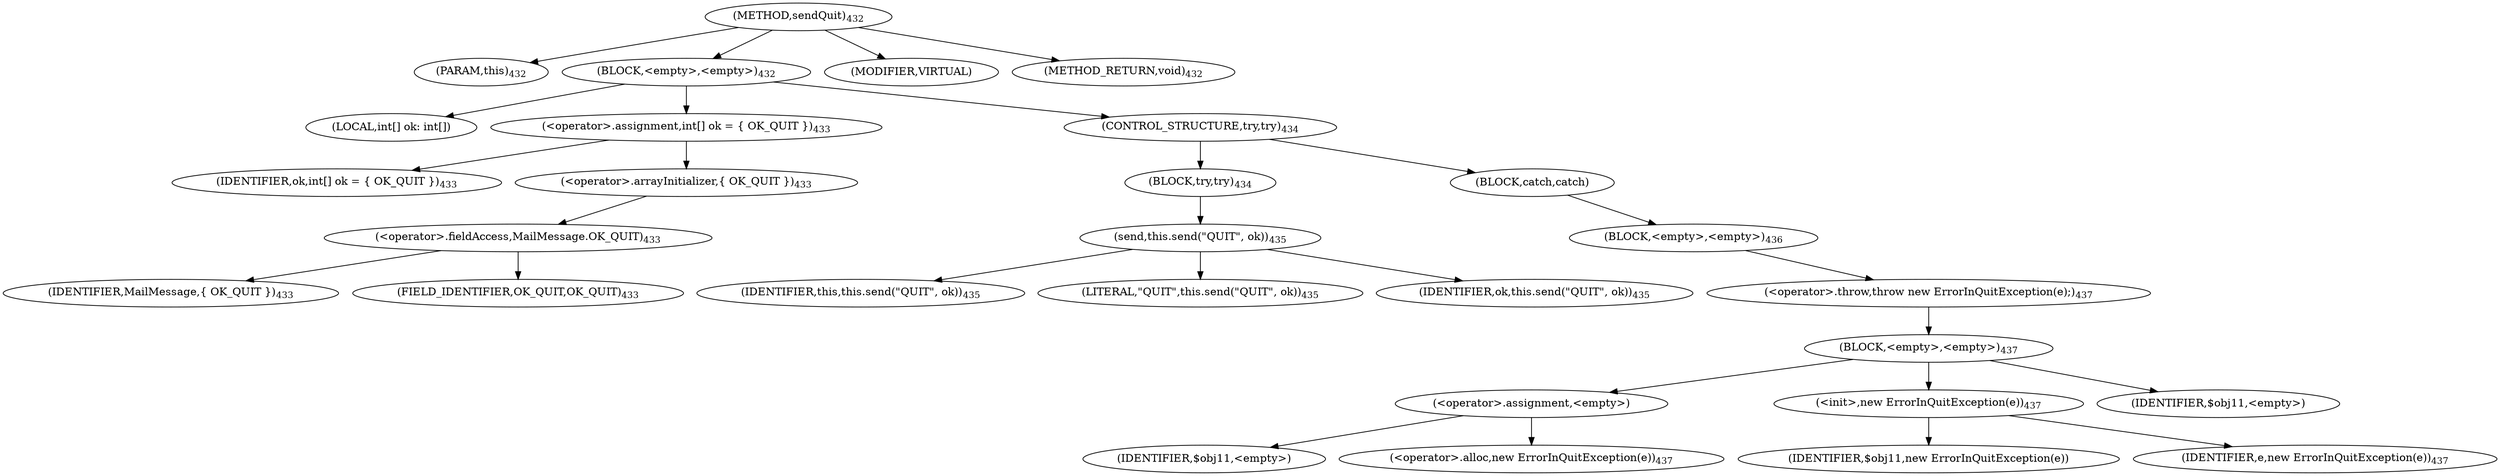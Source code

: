 digraph "sendQuit" {  
"911" [label = <(METHOD,sendQuit)<SUB>432</SUB>> ]
"69" [label = <(PARAM,this)<SUB>432</SUB>> ]
"912" [label = <(BLOCK,&lt;empty&gt;,&lt;empty&gt;)<SUB>432</SUB>> ]
"913" [label = <(LOCAL,int[] ok: int[])> ]
"914" [label = <(&lt;operator&gt;.assignment,int[] ok = { OK_QUIT })<SUB>433</SUB>> ]
"915" [label = <(IDENTIFIER,ok,int[] ok = { OK_QUIT })<SUB>433</SUB>> ]
"916" [label = <(&lt;operator&gt;.arrayInitializer,{ OK_QUIT })<SUB>433</SUB>> ]
"917" [label = <(&lt;operator&gt;.fieldAccess,MailMessage.OK_QUIT)<SUB>433</SUB>> ]
"918" [label = <(IDENTIFIER,MailMessage,{ OK_QUIT })<SUB>433</SUB>> ]
"919" [label = <(FIELD_IDENTIFIER,OK_QUIT,OK_QUIT)<SUB>433</SUB>> ]
"920" [label = <(CONTROL_STRUCTURE,try,try)<SUB>434</SUB>> ]
"921" [label = <(BLOCK,try,try)<SUB>434</SUB>> ]
"922" [label = <(send,this.send(&quot;QUIT&quot;, ok))<SUB>435</SUB>> ]
"68" [label = <(IDENTIFIER,this,this.send(&quot;QUIT&quot;, ok))<SUB>435</SUB>> ]
"923" [label = <(LITERAL,&quot;QUIT&quot;,this.send(&quot;QUIT&quot;, ok))<SUB>435</SUB>> ]
"924" [label = <(IDENTIFIER,ok,this.send(&quot;QUIT&quot;, ok))<SUB>435</SUB>> ]
"925" [label = <(BLOCK,catch,catch)> ]
"926" [label = <(BLOCK,&lt;empty&gt;,&lt;empty&gt;)<SUB>436</SUB>> ]
"927" [label = <(&lt;operator&gt;.throw,throw new ErrorInQuitException(e);)<SUB>437</SUB>> ]
"928" [label = <(BLOCK,&lt;empty&gt;,&lt;empty&gt;)<SUB>437</SUB>> ]
"929" [label = <(&lt;operator&gt;.assignment,&lt;empty&gt;)> ]
"930" [label = <(IDENTIFIER,$obj11,&lt;empty&gt;)> ]
"931" [label = <(&lt;operator&gt;.alloc,new ErrorInQuitException(e))<SUB>437</SUB>> ]
"932" [label = <(&lt;init&gt;,new ErrorInQuitException(e))<SUB>437</SUB>> ]
"933" [label = <(IDENTIFIER,$obj11,new ErrorInQuitException(e))> ]
"934" [label = <(IDENTIFIER,e,new ErrorInQuitException(e))<SUB>437</SUB>> ]
"935" [label = <(IDENTIFIER,$obj11,&lt;empty&gt;)> ]
"936" [label = <(MODIFIER,VIRTUAL)> ]
"937" [label = <(METHOD_RETURN,void)<SUB>432</SUB>> ]
  "911" -> "69" 
  "911" -> "912" 
  "911" -> "936" 
  "911" -> "937" 
  "912" -> "913" 
  "912" -> "914" 
  "912" -> "920" 
  "914" -> "915" 
  "914" -> "916" 
  "916" -> "917" 
  "917" -> "918" 
  "917" -> "919" 
  "920" -> "921" 
  "920" -> "925" 
  "921" -> "922" 
  "922" -> "68" 
  "922" -> "923" 
  "922" -> "924" 
  "925" -> "926" 
  "926" -> "927" 
  "927" -> "928" 
  "928" -> "929" 
  "928" -> "932" 
  "928" -> "935" 
  "929" -> "930" 
  "929" -> "931" 
  "932" -> "933" 
  "932" -> "934" 
}

